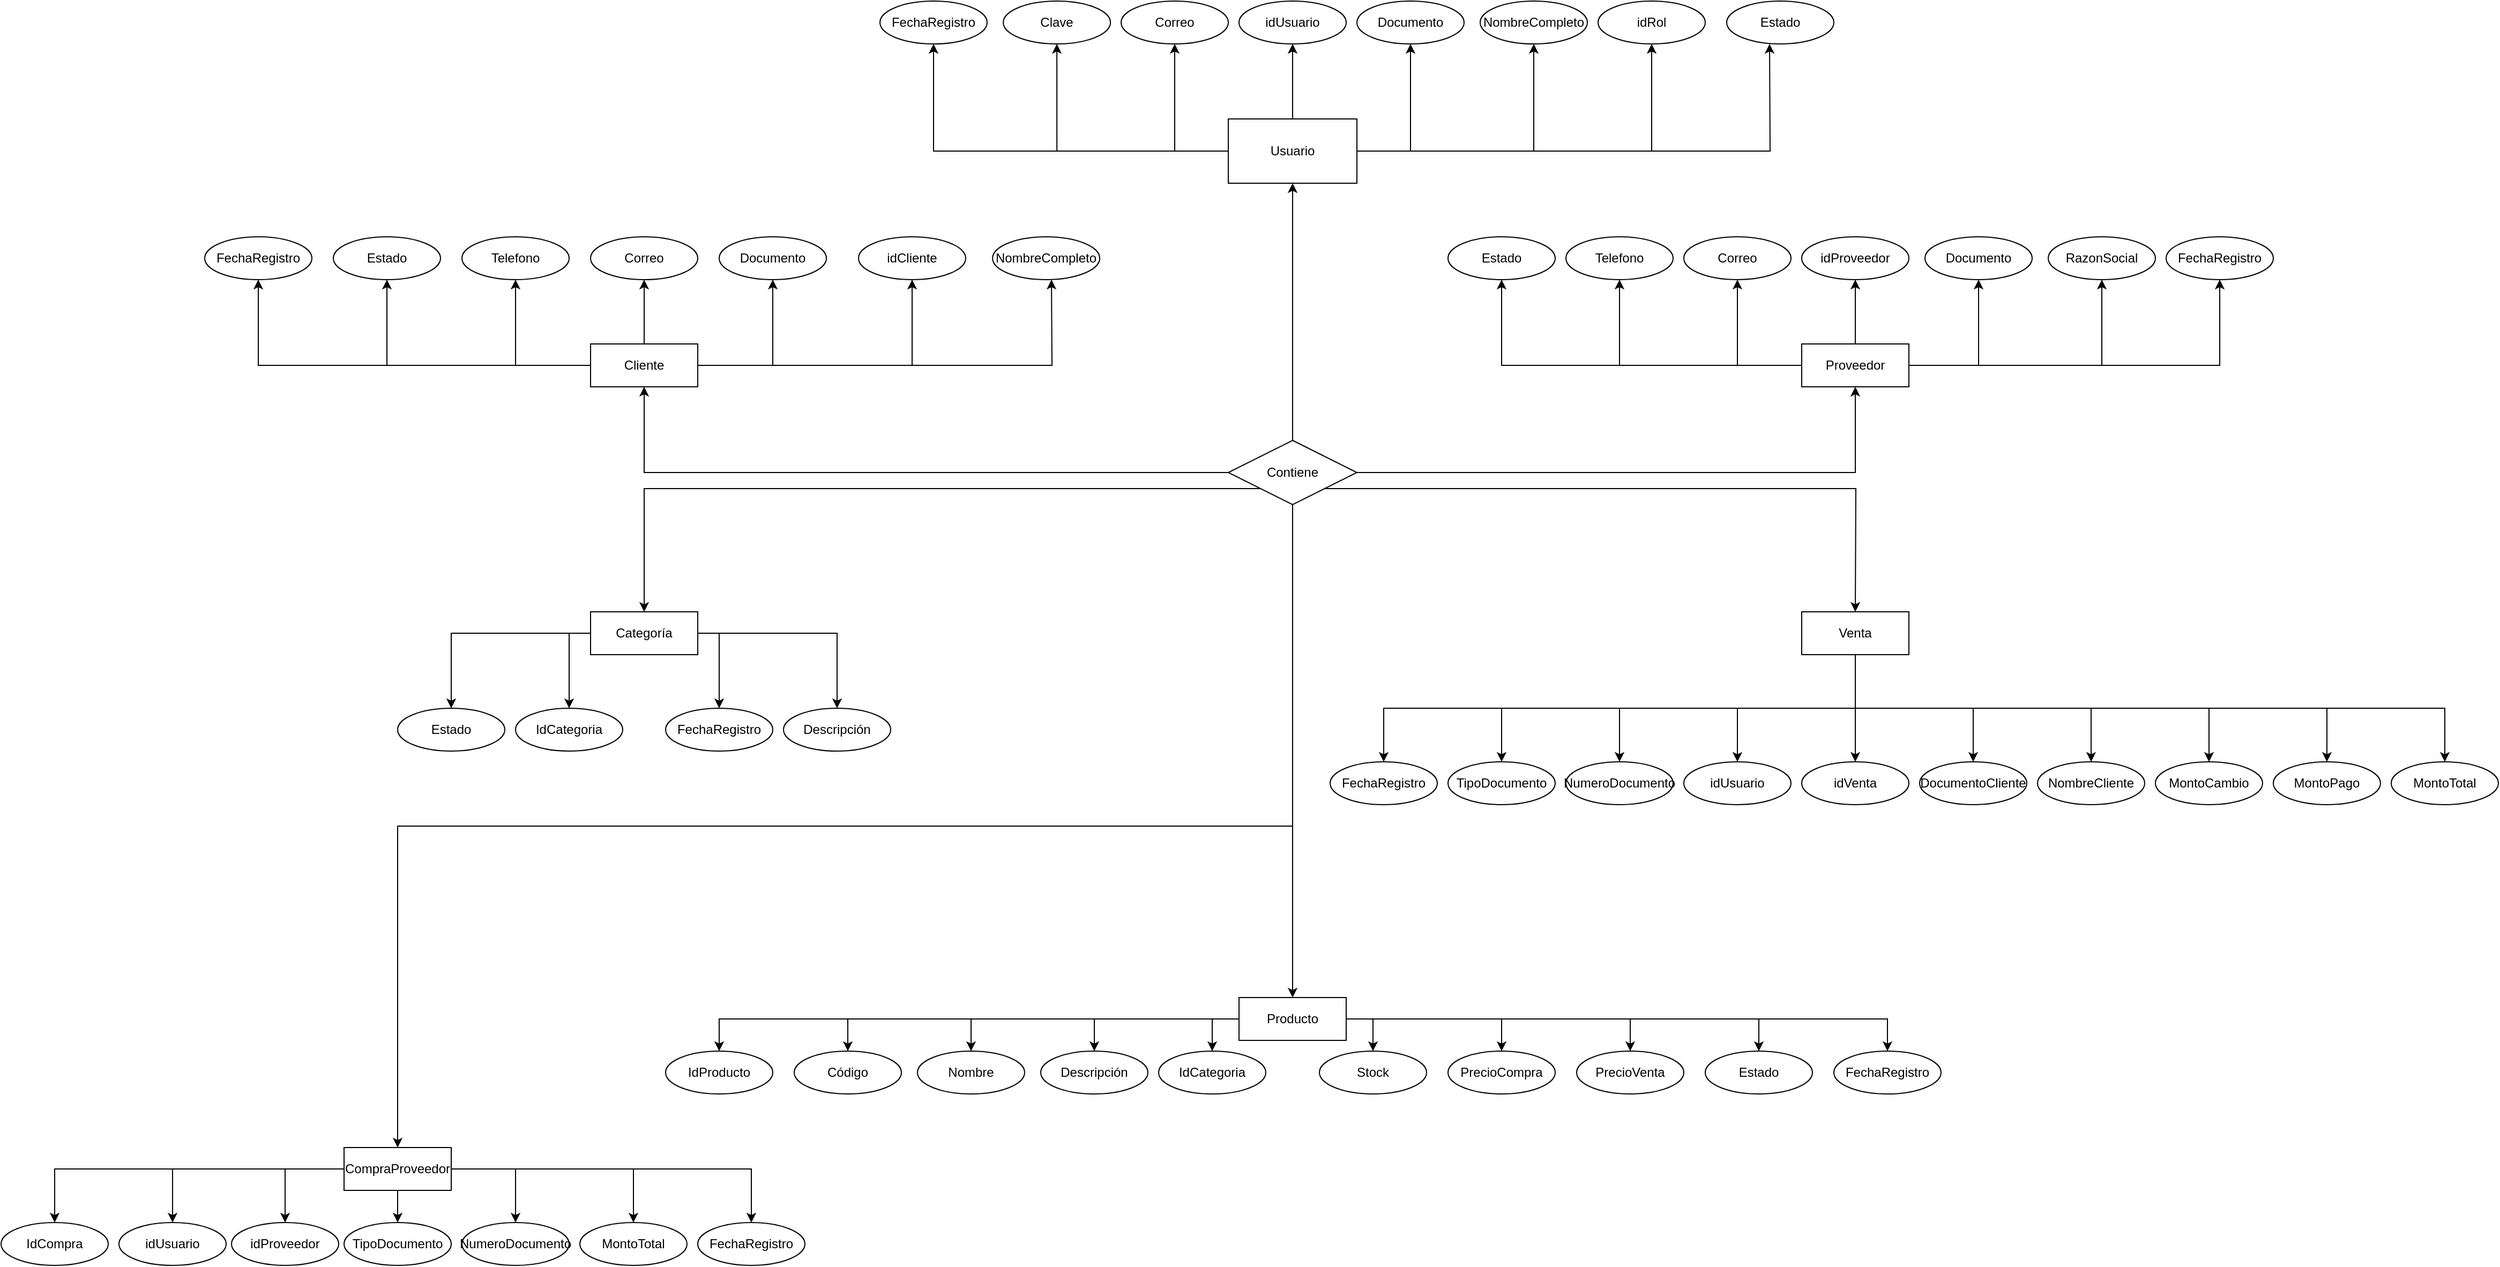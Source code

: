 <mxfile version="24.7.14">
  <diagram id="R2lEEEUBdFMjLlhIrx00" name="Page-1">
    <mxGraphModel grid="1" page="1" gridSize="10" guides="1" tooltips="1" connect="1" arrows="1" fold="1" pageScale="1" pageWidth="850" pageHeight="1100" math="0" shadow="0" extFonts="Permanent Marker^https://fonts.googleapis.com/css?family=Permanent+Marker">
      <root>
        <mxCell id="0" />
        <mxCell id="1" parent="0" />
        <mxCell id="zzIRKbBPDOLUtm7-fd6k-32" value="" style="edgeStyle=orthogonalEdgeStyle;rounded=0;orthogonalLoop=1;jettySize=auto;html=1;" edge="1" parent="1" source="zzIRKbBPDOLUtm7-fd6k-5" target="zzIRKbBPDOLUtm7-fd6k-26">
          <mxGeometry relative="1" as="geometry" />
        </mxCell>
        <mxCell id="zzIRKbBPDOLUtm7-fd6k-33" style="edgeStyle=orthogonalEdgeStyle;rounded=0;orthogonalLoop=1;jettySize=auto;html=1;entryX=0.5;entryY=1;entryDx=0;entryDy=0;" edge="1" parent="1" source="zzIRKbBPDOLUtm7-fd6k-5" target="zzIRKbBPDOLUtm7-fd6k-22">
          <mxGeometry relative="1" as="geometry" />
        </mxCell>
        <mxCell id="zzIRKbBPDOLUtm7-fd6k-34" style="edgeStyle=orthogonalEdgeStyle;rounded=0;orthogonalLoop=1;jettySize=auto;html=1;entryX=0.5;entryY=1;entryDx=0;entryDy=0;" edge="1" parent="1" source="zzIRKbBPDOLUtm7-fd6k-5" target="zzIRKbBPDOLUtm7-fd6k-14">
          <mxGeometry relative="1" as="geometry" />
        </mxCell>
        <mxCell id="zzIRKbBPDOLUtm7-fd6k-35" style="edgeStyle=orthogonalEdgeStyle;rounded=0;orthogonalLoop=1;jettySize=auto;html=1;entryX=0.5;entryY=1;entryDx=0;entryDy=0;" edge="1" parent="1" source="zzIRKbBPDOLUtm7-fd6k-5">
          <mxGeometry relative="1" as="geometry">
            <mxPoint x="210" y="-210" as="targetPoint" />
          </mxGeometry>
        </mxCell>
        <mxCell id="zzIRKbBPDOLUtm7-fd6k-36" style="edgeStyle=orthogonalEdgeStyle;rounded=0;orthogonalLoop=1;jettySize=auto;html=1;entryX=0.5;entryY=1;entryDx=0;entryDy=0;" edge="1" parent="1" source="zzIRKbBPDOLUtm7-fd6k-5" target="zzIRKbBPDOLUtm7-fd6k-28">
          <mxGeometry relative="1" as="geometry" />
        </mxCell>
        <mxCell id="zzIRKbBPDOLUtm7-fd6k-37" style="edgeStyle=orthogonalEdgeStyle;rounded=0;orthogonalLoop=1;jettySize=auto;html=1;exitX=0;exitY=0.5;exitDx=0;exitDy=0;entryX=0.5;entryY=1;entryDx=0;entryDy=0;" edge="1" parent="1" source="zzIRKbBPDOLUtm7-fd6k-5" target="zzIRKbBPDOLUtm7-fd6k-30">
          <mxGeometry relative="1" as="geometry" />
        </mxCell>
        <mxCell id="zzIRKbBPDOLUtm7-fd6k-38" style="edgeStyle=orthogonalEdgeStyle;rounded=0;orthogonalLoop=1;jettySize=auto;html=1;entryX=0.5;entryY=1;entryDx=0;entryDy=0;" edge="1" parent="1" source="zzIRKbBPDOLUtm7-fd6k-5" target="zzIRKbBPDOLUtm7-fd6k-31">
          <mxGeometry relative="1" as="geometry" />
        </mxCell>
        <mxCell id="zzIRKbBPDOLUtm7-fd6k-5" value="Cliente" style="whiteSpace=wrap;html=1;align=center;" vertex="1" parent="1">
          <mxGeometry x="-220" y="-150" width="100" height="40" as="geometry" />
        </mxCell>
        <mxCell id="zzIRKbBPDOLUtm7-fd6k-103" value="" style="edgeStyle=orthogonalEdgeStyle;rounded=0;orthogonalLoop=1;jettySize=auto;html=1;" edge="1" parent="1" source="zzIRKbBPDOLUtm7-fd6k-12" target="zzIRKbBPDOLUtm7-fd6k-58">
          <mxGeometry relative="1" as="geometry" />
        </mxCell>
        <mxCell id="zzIRKbBPDOLUtm7-fd6k-104" style="edgeStyle=orthogonalEdgeStyle;rounded=0;orthogonalLoop=1;jettySize=auto;html=1;entryX=0.5;entryY=1;entryDx=0;entryDy=0;" edge="1" parent="1" source="zzIRKbBPDOLUtm7-fd6k-12" target="zzIRKbBPDOLUtm7-fd6k-61">
          <mxGeometry relative="1" as="geometry" />
        </mxCell>
        <mxCell id="zzIRKbBPDOLUtm7-fd6k-105" style="edgeStyle=orthogonalEdgeStyle;rounded=0;orthogonalLoop=1;jettySize=auto;html=1;entryX=0.5;entryY=1;entryDx=0;entryDy=0;" edge="1" parent="1" source="zzIRKbBPDOLUtm7-fd6k-12" target="zzIRKbBPDOLUtm7-fd6k-62">
          <mxGeometry relative="1" as="geometry" />
        </mxCell>
        <mxCell id="zzIRKbBPDOLUtm7-fd6k-106" style="edgeStyle=orthogonalEdgeStyle;rounded=0;orthogonalLoop=1;jettySize=auto;html=1;entryX=0.5;entryY=1;entryDx=0;entryDy=0;" edge="1" parent="1" source="zzIRKbBPDOLUtm7-fd6k-12" target="zzIRKbBPDOLUtm7-fd6k-66">
          <mxGeometry relative="1" as="geometry" />
        </mxCell>
        <mxCell id="zzIRKbBPDOLUtm7-fd6k-107" style="edgeStyle=orthogonalEdgeStyle;rounded=0;orthogonalLoop=1;jettySize=auto;html=1;entryX=0.5;entryY=1;entryDx=0;entryDy=0;" edge="1" parent="1" source="zzIRKbBPDOLUtm7-fd6k-12" target="zzIRKbBPDOLUtm7-fd6k-63">
          <mxGeometry relative="1" as="geometry" />
        </mxCell>
        <mxCell id="zzIRKbBPDOLUtm7-fd6k-108" style="edgeStyle=orthogonalEdgeStyle;rounded=0;orthogonalLoop=1;jettySize=auto;html=1;entryX=0.5;entryY=1;entryDx=0;entryDy=0;" edge="1" parent="1" source="zzIRKbBPDOLUtm7-fd6k-12" target="zzIRKbBPDOLUtm7-fd6k-64">
          <mxGeometry relative="1" as="geometry" />
        </mxCell>
        <mxCell id="zzIRKbBPDOLUtm7-fd6k-109" style="edgeStyle=orthogonalEdgeStyle;rounded=0;orthogonalLoop=1;jettySize=auto;html=1;entryX=0.5;entryY=1;entryDx=0;entryDy=0;" edge="1" parent="1" source="zzIRKbBPDOLUtm7-fd6k-12" target="zzIRKbBPDOLUtm7-fd6k-65">
          <mxGeometry relative="1" as="geometry" />
        </mxCell>
        <mxCell id="zzIRKbBPDOLUtm7-fd6k-12" value="Proveedor" style="whiteSpace=wrap;html=1;align=center;" vertex="1" parent="1">
          <mxGeometry x="910" y="-150" width="100" height="40" as="geometry" />
        </mxCell>
        <mxCell id="zzIRKbBPDOLUtm7-fd6k-14" value="idCliente" style="ellipse;whiteSpace=wrap;html=1;align=center;" vertex="1" parent="1">
          <mxGeometry x="30" y="-250" width="100" height="40" as="geometry" />
        </mxCell>
        <mxCell id="zzIRKbBPDOLUtm7-fd6k-22" value="Documento" style="ellipse;whiteSpace=wrap;html=1;align=center;" vertex="1" parent="1">
          <mxGeometry x="-100" y="-250" width="100" height="40" as="geometry" />
        </mxCell>
        <mxCell id="zzIRKbBPDOLUtm7-fd6k-24" value="NombreCompleto" style="ellipse;whiteSpace=wrap;html=1;align=center;" vertex="1" parent="1">
          <mxGeometry x="155.06" y="-250" width="100" height="40" as="geometry" />
        </mxCell>
        <mxCell id="zzIRKbBPDOLUtm7-fd6k-26" value="Correo" style="ellipse;whiteSpace=wrap;html=1;align=center;" vertex="1" parent="1">
          <mxGeometry x="-220" y="-250" width="100" height="40" as="geometry" />
        </mxCell>
        <mxCell id="zzIRKbBPDOLUtm7-fd6k-28" value="Telefono" style="ellipse;whiteSpace=wrap;html=1;align=center;" vertex="1" parent="1">
          <mxGeometry x="-340" y="-250" width="100" height="40" as="geometry" />
        </mxCell>
        <mxCell id="zzIRKbBPDOLUtm7-fd6k-30" value="Estado" style="ellipse;whiteSpace=wrap;html=1;align=center;" vertex="1" parent="1">
          <mxGeometry x="-460" y="-250" width="100" height="40" as="geometry" />
        </mxCell>
        <mxCell id="zzIRKbBPDOLUtm7-fd6k-31" value="FechaRegistro" style="ellipse;whiteSpace=wrap;html=1;align=center;" vertex="1" parent="1">
          <mxGeometry x="-580" y="-250" width="100" height="40" as="geometry" />
        </mxCell>
        <mxCell id="zzIRKbBPDOLUtm7-fd6k-43" style="edgeStyle=orthogonalEdgeStyle;rounded=0;orthogonalLoop=1;jettySize=auto;html=1;exitX=0.5;exitY=0;exitDx=0;exitDy=0;entryX=0.5;entryY=1;entryDx=0;entryDy=0;" edge="1" parent="1" source="zzIRKbBPDOLUtm7-fd6k-40" target="zzIRKbBPDOLUtm7-fd6k-42">
          <mxGeometry relative="1" as="geometry" />
        </mxCell>
        <mxCell id="zzIRKbBPDOLUtm7-fd6k-51" style="edgeStyle=orthogonalEdgeStyle;rounded=0;orthogonalLoop=1;jettySize=auto;html=1;exitX=1;exitY=0.5;exitDx=0;exitDy=0;entryX=0.5;entryY=1;entryDx=0;entryDy=0;" edge="1" parent="1" source="zzIRKbBPDOLUtm7-fd6k-40" target="zzIRKbBPDOLUtm7-fd6k-44">
          <mxGeometry relative="1" as="geometry" />
        </mxCell>
        <mxCell id="zzIRKbBPDOLUtm7-fd6k-52" style="edgeStyle=orthogonalEdgeStyle;rounded=0;orthogonalLoop=1;jettySize=auto;html=1;entryX=0.5;entryY=1;entryDx=0;entryDy=0;" edge="1" parent="1" source="zzIRKbBPDOLUtm7-fd6k-40" target="zzIRKbBPDOLUtm7-fd6k-45">
          <mxGeometry relative="1" as="geometry" />
        </mxCell>
        <mxCell id="zzIRKbBPDOLUtm7-fd6k-53" style="edgeStyle=orthogonalEdgeStyle;rounded=0;orthogonalLoop=1;jettySize=auto;html=1;entryX=0.5;entryY=1;entryDx=0;entryDy=0;" edge="1" parent="1" source="zzIRKbBPDOLUtm7-fd6k-40" target="zzIRKbBPDOLUtm7-fd6k-48">
          <mxGeometry relative="1" as="geometry" />
        </mxCell>
        <mxCell id="zzIRKbBPDOLUtm7-fd6k-54" style="edgeStyle=orthogonalEdgeStyle;rounded=0;orthogonalLoop=1;jettySize=auto;html=1;entryX=0.5;entryY=1;entryDx=0;entryDy=0;" edge="1" parent="1" source="zzIRKbBPDOLUtm7-fd6k-40">
          <mxGeometry relative="1" as="geometry">
            <mxPoint x="880" y="-430" as="targetPoint" />
          </mxGeometry>
        </mxCell>
        <mxCell id="zzIRKbBPDOLUtm7-fd6k-55" style="edgeStyle=orthogonalEdgeStyle;rounded=0;orthogonalLoop=1;jettySize=auto;html=1;exitX=0;exitY=0.5;exitDx=0;exitDy=0;entryX=0.5;entryY=1;entryDx=0;entryDy=0;" edge="1" parent="1" source="zzIRKbBPDOLUtm7-fd6k-40" target="zzIRKbBPDOLUtm7-fd6k-46">
          <mxGeometry relative="1" as="geometry" />
        </mxCell>
        <mxCell id="zzIRKbBPDOLUtm7-fd6k-56" style="edgeStyle=orthogonalEdgeStyle;rounded=0;orthogonalLoop=1;jettySize=auto;html=1;exitX=0;exitY=0.5;exitDx=0;exitDy=0;entryX=0.5;entryY=1;entryDx=0;entryDy=0;" edge="1" parent="1" source="zzIRKbBPDOLUtm7-fd6k-40" target="zzIRKbBPDOLUtm7-fd6k-47">
          <mxGeometry relative="1" as="geometry" />
        </mxCell>
        <mxCell id="zzIRKbBPDOLUtm7-fd6k-57" style="edgeStyle=orthogonalEdgeStyle;rounded=0;orthogonalLoop=1;jettySize=auto;html=1;entryX=0.5;entryY=1;entryDx=0;entryDy=0;" edge="1" parent="1" source="zzIRKbBPDOLUtm7-fd6k-40" target="zzIRKbBPDOLUtm7-fd6k-50">
          <mxGeometry relative="1" as="geometry" />
        </mxCell>
        <mxCell id="zzIRKbBPDOLUtm7-fd6k-40" value="Usuario" style="rounded=0;whiteSpace=wrap;html=1;" vertex="1" parent="1">
          <mxGeometry x="375" y="-360" width="120" height="60" as="geometry" />
        </mxCell>
        <mxCell id="zzIRKbBPDOLUtm7-fd6k-42" value="idUsuario" style="ellipse;whiteSpace=wrap;html=1;align=center;" vertex="1" parent="1">
          <mxGeometry x="385" y="-470" width="100" height="40" as="geometry" />
        </mxCell>
        <mxCell id="zzIRKbBPDOLUtm7-fd6k-44" value="Documento" style="ellipse;whiteSpace=wrap;html=1;align=center;" vertex="1" parent="1">
          <mxGeometry x="495" y="-470" width="100" height="40" as="geometry" />
        </mxCell>
        <mxCell id="zzIRKbBPDOLUtm7-fd6k-45" value="NombreCompleto" style="ellipse;whiteSpace=wrap;html=1;align=center;" vertex="1" parent="1">
          <mxGeometry x="610" y="-470" width="100" height="40" as="geometry" />
        </mxCell>
        <mxCell id="zzIRKbBPDOLUtm7-fd6k-46" value="Correo" style="ellipse;whiteSpace=wrap;html=1;align=center;" vertex="1" parent="1">
          <mxGeometry x="275" y="-470" width="100" height="40" as="geometry" />
        </mxCell>
        <mxCell id="zzIRKbBPDOLUtm7-fd6k-47" value="Clave" style="ellipse;whiteSpace=wrap;html=1;align=center;" vertex="1" parent="1">
          <mxGeometry x="165.06" y="-470" width="100" height="40" as="geometry" />
        </mxCell>
        <mxCell id="zzIRKbBPDOLUtm7-fd6k-48" value="idRol" style="ellipse;whiteSpace=wrap;html=1;align=center;" vertex="1" parent="1">
          <mxGeometry x="720" y="-470" width="100" height="40" as="geometry" />
        </mxCell>
        <mxCell id="zzIRKbBPDOLUtm7-fd6k-49" value="Estado" style="ellipse;whiteSpace=wrap;html=1;align=center;" vertex="1" parent="1">
          <mxGeometry x="840" y="-470" width="100" height="40" as="geometry" />
        </mxCell>
        <mxCell id="zzIRKbBPDOLUtm7-fd6k-50" value="FechaRegistro" style="ellipse;whiteSpace=wrap;html=1;align=center;" vertex="1" parent="1">
          <mxGeometry x="50" y="-470" width="100" height="40" as="geometry" />
        </mxCell>
        <mxCell id="zzIRKbBPDOLUtm7-fd6k-58" value="idProveedor" style="ellipse;whiteSpace=wrap;html=1;align=center;" vertex="1" parent="1">
          <mxGeometry x="910" y="-250" width="100" height="40" as="geometry" />
        </mxCell>
        <mxCell id="zzIRKbBPDOLUtm7-fd6k-61" value="Documento" style="ellipse;whiteSpace=wrap;html=1;align=center;" vertex="1" parent="1">
          <mxGeometry x="1025" y="-250" width="100" height="40" as="geometry" />
        </mxCell>
        <mxCell id="zzIRKbBPDOLUtm7-fd6k-62" value="RazonSocial" style="ellipse;whiteSpace=wrap;html=1;align=center;" vertex="1" parent="1">
          <mxGeometry x="1140" y="-250" width="100" height="40" as="geometry" />
        </mxCell>
        <mxCell id="zzIRKbBPDOLUtm7-fd6k-63" value="Correo" style="ellipse;whiteSpace=wrap;html=1;align=center;" vertex="1" parent="1">
          <mxGeometry x="800" y="-250" width="100" height="40" as="geometry" />
        </mxCell>
        <mxCell id="zzIRKbBPDOLUtm7-fd6k-64" value="Telefono" style="ellipse;whiteSpace=wrap;html=1;align=center;" vertex="1" parent="1">
          <mxGeometry x="690" y="-250" width="100" height="40" as="geometry" />
        </mxCell>
        <mxCell id="zzIRKbBPDOLUtm7-fd6k-65" value="Estado" style="ellipse;whiteSpace=wrap;html=1;align=center;" vertex="1" parent="1">
          <mxGeometry x="580" y="-250" width="100" height="40" as="geometry" />
        </mxCell>
        <mxCell id="zzIRKbBPDOLUtm7-fd6k-66" value="FechaRegistro" style="ellipse;whiteSpace=wrap;html=1;align=center;" vertex="1" parent="1">
          <mxGeometry x="1250" y="-250" width="100" height="40" as="geometry" />
        </mxCell>
        <mxCell id="zzIRKbBPDOLUtm7-fd6k-76" style="edgeStyle=orthogonalEdgeStyle;rounded=0;orthogonalLoop=1;jettySize=auto;html=1;entryX=0.5;entryY=1;entryDx=0;entryDy=0;" edge="1" parent="1" source="zzIRKbBPDOLUtm7-fd6k-73" target="zzIRKbBPDOLUtm7-fd6k-5">
          <mxGeometry relative="1" as="geometry" />
        </mxCell>
        <mxCell id="zzIRKbBPDOLUtm7-fd6k-78" style="edgeStyle=orthogonalEdgeStyle;rounded=0;orthogonalLoop=1;jettySize=auto;html=1;exitX=0.5;exitY=0;exitDx=0;exitDy=0;entryX=0.5;entryY=1;entryDx=0;entryDy=0;" edge="1" parent="1" source="zzIRKbBPDOLUtm7-fd6k-73" target="zzIRKbBPDOLUtm7-fd6k-40">
          <mxGeometry relative="1" as="geometry" />
        </mxCell>
        <mxCell id="zzIRKbBPDOLUtm7-fd6k-94" style="edgeStyle=orthogonalEdgeStyle;rounded=0;orthogonalLoop=1;jettySize=auto;html=1;entryX=0.5;entryY=1;entryDx=0;entryDy=0;" edge="1" parent="1" source="zzIRKbBPDOLUtm7-fd6k-73" target="zzIRKbBPDOLUtm7-fd6k-12">
          <mxGeometry relative="1" as="geometry" />
        </mxCell>
        <mxCell id="bhLm6DdJhXgEGIZ7W5pc-1" style="edgeStyle=orthogonalEdgeStyle;rounded=0;orthogonalLoop=1;jettySize=auto;html=1;exitX=1;exitY=1;exitDx=0;exitDy=0;" edge="1" parent="1" source="zzIRKbBPDOLUtm7-fd6k-73">
          <mxGeometry relative="1" as="geometry">
            <mxPoint x="960.0" y="100.0" as="targetPoint" />
          </mxGeometry>
        </mxCell>
        <mxCell id="3UG_Vdnqo0wrHl0kHw0I-7" style="edgeStyle=orthogonalEdgeStyle;rounded=0;orthogonalLoop=1;jettySize=auto;html=1;exitX=0;exitY=1;exitDx=0;exitDy=0;entryX=0.5;entryY=0;entryDx=0;entryDy=0;" edge="1" parent="1" source="zzIRKbBPDOLUtm7-fd6k-73" target="3UG_Vdnqo0wrHl0kHw0I-5">
          <mxGeometry relative="1" as="geometry" />
        </mxCell>
        <mxCell id="3UG_Vdnqo0wrHl0kHw0I-17" style="edgeStyle=orthogonalEdgeStyle;rounded=0;orthogonalLoop=1;jettySize=auto;html=1;exitX=0.5;exitY=1;exitDx=0;exitDy=0;" edge="1" parent="1" source="zzIRKbBPDOLUtm7-fd6k-73" target="3UG_Vdnqo0wrHl0kHw0I-16">
          <mxGeometry relative="1" as="geometry" />
        </mxCell>
        <mxCell id="3UG_Vdnqo0wrHl0kHw0I-43" style="edgeStyle=orthogonalEdgeStyle;rounded=0;orthogonalLoop=1;jettySize=auto;html=1;exitX=0.5;exitY=1;exitDx=0;exitDy=0;" edge="1" parent="1" source="zzIRKbBPDOLUtm7-fd6k-73" target="3UG_Vdnqo0wrHl0kHw0I-39">
          <mxGeometry relative="1" as="geometry" />
        </mxCell>
        <mxCell id="zzIRKbBPDOLUtm7-fd6k-73" value="Contiene" style="shape=rhombus;perimeter=rhombusPerimeter;whiteSpace=wrap;html=1;align=center;" vertex="1" parent="1">
          <mxGeometry x="375" y="-60" width="120" height="60" as="geometry" />
        </mxCell>
        <mxCell id="bhLm6DdJhXgEGIZ7W5pc-11" style="edgeStyle=orthogonalEdgeStyle;rounded=0;orthogonalLoop=1;jettySize=auto;html=1;exitX=0.5;exitY=1;exitDx=0;exitDy=0;entryX=0.5;entryY=0;entryDx=0;entryDy=0;" edge="1" parent="1" source="bhLm6DdJhXgEGIZ7W5pc-2" target="bhLm6DdJhXgEGIZ7W5pc-3">
          <mxGeometry relative="1" as="geometry" />
        </mxCell>
        <mxCell id="bhLm6DdJhXgEGIZ7W5pc-13" style="edgeStyle=orthogonalEdgeStyle;rounded=0;orthogonalLoop=1;jettySize=auto;html=1;exitX=0.5;exitY=1;exitDx=0;exitDy=0;entryX=0.5;entryY=0;entryDx=0;entryDy=0;" edge="1" parent="1" source="bhLm6DdJhXgEGIZ7W5pc-2" target="bhLm6DdJhXgEGIZ7W5pc-5">
          <mxGeometry relative="1" as="geometry" />
        </mxCell>
        <mxCell id="bhLm6DdJhXgEGIZ7W5pc-14" style="edgeStyle=orthogonalEdgeStyle;rounded=0;orthogonalLoop=1;jettySize=auto;html=1;exitX=0.5;exitY=1;exitDx=0;exitDy=0;entryX=0.5;entryY=0;entryDx=0;entryDy=0;" edge="1" parent="1" source="bhLm6DdJhXgEGIZ7W5pc-2" target="bhLm6DdJhXgEGIZ7W5pc-8">
          <mxGeometry relative="1" as="geometry" />
        </mxCell>
        <mxCell id="bhLm6DdJhXgEGIZ7W5pc-15" style="edgeStyle=orthogonalEdgeStyle;rounded=0;orthogonalLoop=1;jettySize=auto;html=1;exitX=0.5;exitY=1;exitDx=0;exitDy=0;entryX=0.5;entryY=0;entryDx=0;entryDy=0;" edge="1" parent="1" source="bhLm6DdJhXgEGIZ7W5pc-2" target="bhLm6DdJhXgEGIZ7W5pc-10">
          <mxGeometry relative="1" as="geometry" />
        </mxCell>
        <mxCell id="bhLm6DdJhXgEGIZ7W5pc-17" style="edgeStyle=orthogonalEdgeStyle;rounded=0;orthogonalLoop=1;jettySize=auto;html=1;exitX=0.5;exitY=1;exitDx=0;exitDy=0;entryX=0.5;entryY=0;entryDx=0;entryDy=0;" edge="1" parent="1" source="bhLm6DdJhXgEGIZ7W5pc-2" target="bhLm6DdJhXgEGIZ7W5pc-16">
          <mxGeometry relative="1" as="geometry" />
        </mxCell>
        <mxCell id="bhLm6DdJhXgEGIZ7W5pc-19" style="edgeStyle=orthogonalEdgeStyle;rounded=0;orthogonalLoop=1;jettySize=auto;html=1;exitX=0.5;exitY=1;exitDx=0;exitDy=0;" edge="1" parent="1" source="bhLm6DdJhXgEGIZ7W5pc-2" target="bhLm6DdJhXgEGIZ7W5pc-18">
          <mxGeometry relative="1" as="geometry" />
        </mxCell>
        <mxCell id="bhLm6DdJhXgEGIZ7W5pc-21" style="edgeStyle=orthogonalEdgeStyle;rounded=0;orthogonalLoop=1;jettySize=auto;html=1;exitX=0.5;exitY=1;exitDx=0;exitDy=0;entryX=0.5;entryY=0;entryDx=0;entryDy=0;" edge="1" parent="1" source="bhLm6DdJhXgEGIZ7W5pc-2" target="bhLm6DdJhXgEGIZ7W5pc-20">
          <mxGeometry relative="1" as="geometry" />
        </mxCell>
        <mxCell id="bhLm6DdJhXgEGIZ7W5pc-25" style="edgeStyle=orthogonalEdgeStyle;rounded=0;orthogonalLoop=1;jettySize=auto;html=1;exitX=0.5;exitY=1;exitDx=0;exitDy=0;entryX=0.5;entryY=0;entryDx=0;entryDy=0;" edge="1" parent="1" source="bhLm6DdJhXgEGIZ7W5pc-2" target="bhLm6DdJhXgEGIZ7W5pc-24">
          <mxGeometry relative="1" as="geometry" />
        </mxCell>
        <mxCell id="bhLm6DdJhXgEGIZ7W5pc-26" style="edgeStyle=orthogonalEdgeStyle;rounded=0;orthogonalLoop=1;jettySize=auto;html=1;exitX=0.5;exitY=1;exitDx=0;exitDy=0;entryX=0.5;entryY=0;entryDx=0;entryDy=0;" edge="1" parent="1" source="bhLm6DdJhXgEGIZ7W5pc-2" target="bhLm6DdJhXgEGIZ7W5pc-23">
          <mxGeometry relative="1" as="geometry" />
        </mxCell>
        <mxCell id="bhLm6DdJhXgEGIZ7W5pc-28" style="edgeStyle=orthogonalEdgeStyle;rounded=0;orthogonalLoop=1;jettySize=auto;html=1;exitX=0.5;exitY=1;exitDx=0;exitDy=0;entryX=0.5;entryY=0;entryDx=0;entryDy=0;" edge="1" parent="1" source="bhLm6DdJhXgEGIZ7W5pc-2" target="bhLm6DdJhXgEGIZ7W5pc-27">
          <mxGeometry relative="1" as="geometry" />
        </mxCell>
        <mxCell id="bhLm6DdJhXgEGIZ7W5pc-2" value="Venta" style="whiteSpace=wrap;html=1;align=center;" vertex="1" parent="1">
          <mxGeometry x="910" y="100" width="100" height="40" as="geometry" />
        </mxCell>
        <mxCell id="3UG_Vdnqo0wrHl0kHw0I-10" style="edgeStyle=orthogonalEdgeStyle;rounded=0;orthogonalLoop=1;jettySize=auto;html=1;exitX=1;exitY=0.5;exitDx=0;exitDy=0;" edge="1" parent="1" source="3UG_Vdnqo0wrHl0kHw0I-5" target="3UG_Vdnqo0wrHl0kHw0I-9">
          <mxGeometry relative="1" as="geometry" />
        </mxCell>
        <mxCell id="3UG_Vdnqo0wrHl0kHw0I-12" style="edgeStyle=orthogonalEdgeStyle;rounded=0;orthogonalLoop=1;jettySize=auto;html=1;exitX=0;exitY=0.5;exitDx=0;exitDy=0;" edge="1" parent="1" source="3UG_Vdnqo0wrHl0kHw0I-5" target="3UG_Vdnqo0wrHl0kHw0I-11">
          <mxGeometry relative="1" as="geometry" />
        </mxCell>
        <mxCell id="3UG_Vdnqo0wrHl0kHw0I-14" style="edgeStyle=orthogonalEdgeStyle;rounded=0;orthogonalLoop=1;jettySize=auto;html=1;exitX=1;exitY=0.5;exitDx=0;exitDy=0;entryX=0.5;entryY=0;entryDx=0;entryDy=0;" edge="1" parent="1" source="3UG_Vdnqo0wrHl0kHw0I-5" target="3UG_Vdnqo0wrHl0kHw0I-13">
          <mxGeometry relative="1" as="geometry" />
        </mxCell>
        <mxCell id="3UG_Vdnqo0wrHl0kHw0I-15" style="edgeStyle=orthogonalEdgeStyle;rounded=0;orthogonalLoop=1;jettySize=auto;html=1;exitX=0;exitY=0.5;exitDx=0;exitDy=0;" edge="1" parent="1" source="3UG_Vdnqo0wrHl0kHw0I-5" target="3UG_Vdnqo0wrHl0kHw0I-6">
          <mxGeometry relative="1" as="geometry" />
        </mxCell>
        <mxCell id="3UG_Vdnqo0wrHl0kHw0I-5" value="Categoría" style="whiteSpace=wrap;html=1;align=center;" vertex="1" parent="1">
          <mxGeometry x="-220" y="100" width="100" height="40" as="geometry" />
        </mxCell>
        <mxCell id="bhLm6DdJhXgEGIZ7W5pc-5" value="DocumentoCliente" style="ellipse;whiteSpace=wrap;html=1;align=center;" vertex="1" parent="1">
          <mxGeometry x="1020" y="240" width="100" height="40" as="geometry" />
        </mxCell>
        <mxCell id="bhLm6DdJhXgEGIZ7W5pc-8" value="TipoDocumento" style="ellipse;whiteSpace=wrap;html=1;align=center;" vertex="1" parent="1">
          <mxGeometry x="580" y="240" width="100" height="40" as="geometry" />
        </mxCell>
        <mxCell id="bhLm6DdJhXgEGIZ7W5pc-3" value="idVenta" style="ellipse;whiteSpace=wrap;html=1;align=center;" vertex="1" parent="1">
          <mxGeometry x="910" y="240" width="100" height="40" as="geometry" />
        </mxCell>
        <mxCell id="3UG_Vdnqo0wrHl0kHw0I-6" value="IdCategoria" style="ellipse;whiteSpace=wrap;html=1;align=center;" vertex="1" parent="1">
          <mxGeometry x="-290.0" y="190" width="100" height="40" as="geometry" />
        </mxCell>
        <mxCell id="bhLm6DdJhXgEGIZ7W5pc-10" value="idUsuario" style="ellipse;whiteSpace=wrap;html=1;align=center;" vertex="1" parent="1">
          <mxGeometry x="800" y="240" width="100" height="40" as="geometry" />
        </mxCell>
        <mxCell id="bhLm6DdJhXgEGIZ7W5pc-16" value="NumeroDocumento" style="ellipse;whiteSpace=wrap;html=1;align=center;" vertex="1" parent="1">
          <mxGeometry x="690" y="240" width="100" height="40" as="geometry" />
        </mxCell>
        <mxCell id="3UG_Vdnqo0wrHl0kHw0I-9" value="Descripción" style="ellipse;whiteSpace=wrap;html=1;align=center;" vertex="1" parent="1">
          <mxGeometry x="-40.0" y="190" width="100" height="40" as="geometry" />
        </mxCell>
        <mxCell id="bhLm6DdJhXgEGIZ7W5pc-18" value="NombreCliente" style="ellipse;whiteSpace=wrap;html=1;align=center;" vertex="1" parent="1">
          <mxGeometry x="1130" y="240" width="100" height="40" as="geometry" />
        </mxCell>
        <mxCell id="3UG_Vdnqo0wrHl0kHw0I-11" value="Estado" style="ellipse;whiteSpace=wrap;html=1;align=center;" vertex="1" parent="1">
          <mxGeometry x="-400.0" y="190" width="100" height="40" as="geometry" />
        </mxCell>
        <mxCell id="bhLm6DdJhXgEGIZ7W5pc-24" value="FechaRegistro" style="ellipse;whiteSpace=wrap;html=1;align=center;" vertex="1" parent="1">
          <mxGeometry x="470" y="240" width="100" height="40" as="geometry" />
        </mxCell>
        <mxCell id="3UG_Vdnqo0wrHl0kHw0I-13" value="FechaRegistro" style="ellipse;whiteSpace=wrap;html=1;align=center;" vertex="1" parent="1">
          <mxGeometry x="-150.0" y="190" width="100" height="40" as="geometry" />
        </mxCell>
        <mxCell id="bhLm6DdJhXgEGIZ7W5pc-23" value="MontoTotal" style="ellipse;whiteSpace=wrap;html=1;align=center;" vertex="1" parent="1">
          <mxGeometry x="1460" y="240" width="100" height="40" as="geometry" />
        </mxCell>
        <mxCell id="bhLm6DdJhXgEGIZ7W5pc-20" value="MontoPago" style="ellipse;whiteSpace=wrap;html=1;align=center;" vertex="1" parent="1">
          <mxGeometry x="1350" y="240" width="100" height="40" as="geometry" />
        </mxCell>
        <mxCell id="3UG_Vdnqo0wrHl0kHw0I-19" style="edgeStyle=orthogonalEdgeStyle;rounded=0;orthogonalLoop=1;jettySize=auto;html=1;exitX=0;exitY=0.5;exitDx=0;exitDy=0;" edge="1" parent="1" source="3UG_Vdnqo0wrHl0kHw0I-16" target="3UG_Vdnqo0wrHl0kHw0I-18">
          <mxGeometry relative="1" as="geometry" />
        </mxCell>
        <mxCell id="3UG_Vdnqo0wrHl0kHw0I-21" style="edgeStyle=orthogonalEdgeStyle;rounded=0;orthogonalLoop=1;jettySize=auto;html=1;exitX=0;exitY=0.5;exitDx=0;exitDy=0;" edge="1" parent="1" source="3UG_Vdnqo0wrHl0kHw0I-16" target="3UG_Vdnqo0wrHl0kHw0I-20">
          <mxGeometry relative="1" as="geometry" />
        </mxCell>
        <mxCell id="3UG_Vdnqo0wrHl0kHw0I-23" style="edgeStyle=orthogonalEdgeStyle;rounded=0;orthogonalLoop=1;jettySize=auto;html=1;exitX=0;exitY=0.5;exitDx=0;exitDy=0;" edge="1" parent="1" source="3UG_Vdnqo0wrHl0kHw0I-16" target="3UG_Vdnqo0wrHl0kHw0I-22">
          <mxGeometry relative="1" as="geometry" />
        </mxCell>
        <mxCell id="3UG_Vdnqo0wrHl0kHw0I-26" style="edgeStyle=orthogonalEdgeStyle;rounded=0;orthogonalLoop=1;jettySize=auto;html=1;exitX=0;exitY=0.5;exitDx=0;exitDy=0;" edge="1" parent="1" source="3UG_Vdnqo0wrHl0kHw0I-16" target="3UG_Vdnqo0wrHl0kHw0I-24">
          <mxGeometry relative="1" as="geometry" />
        </mxCell>
        <mxCell id="3UG_Vdnqo0wrHl0kHw0I-29" style="edgeStyle=orthogonalEdgeStyle;rounded=0;orthogonalLoop=1;jettySize=auto;html=1;exitX=1;exitY=0.5;exitDx=0;exitDy=0;" edge="1" parent="1" source="3UG_Vdnqo0wrHl0kHw0I-16" target="3UG_Vdnqo0wrHl0kHw0I-28">
          <mxGeometry relative="1" as="geometry" />
        </mxCell>
        <mxCell id="3UG_Vdnqo0wrHl0kHw0I-31" style="edgeStyle=orthogonalEdgeStyle;rounded=0;orthogonalLoop=1;jettySize=auto;html=1;exitX=1;exitY=0.5;exitDx=0;exitDy=0;" edge="1" parent="1" source="3UG_Vdnqo0wrHl0kHw0I-16" target="3UG_Vdnqo0wrHl0kHw0I-30">
          <mxGeometry relative="1" as="geometry" />
        </mxCell>
        <mxCell id="3UG_Vdnqo0wrHl0kHw0I-33" style="edgeStyle=orthogonalEdgeStyle;rounded=0;orthogonalLoop=1;jettySize=auto;html=1;exitX=1;exitY=0.5;exitDx=0;exitDy=0;" edge="1" parent="1" source="3UG_Vdnqo0wrHl0kHw0I-16" target="3UG_Vdnqo0wrHl0kHw0I-32">
          <mxGeometry relative="1" as="geometry" />
        </mxCell>
        <mxCell id="3UG_Vdnqo0wrHl0kHw0I-35" style="edgeStyle=orthogonalEdgeStyle;rounded=0;orthogonalLoop=1;jettySize=auto;html=1;exitX=1;exitY=0.5;exitDx=0;exitDy=0;" edge="1" parent="1" source="3UG_Vdnqo0wrHl0kHw0I-16" target="3UG_Vdnqo0wrHl0kHw0I-34">
          <mxGeometry relative="1" as="geometry" />
        </mxCell>
        <mxCell id="3UG_Vdnqo0wrHl0kHw0I-37" style="edgeStyle=orthogonalEdgeStyle;rounded=0;orthogonalLoop=1;jettySize=auto;html=1;exitX=1;exitY=0.5;exitDx=0;exitDy=0;" edge="1" parent="1" source="3UG_Vdnqo0wrHl0kHw0I-16" target="3UG_Vdnqo0wrHl0kHw0I-36">
          <mxGeometry relative="1" as="geometry" />
        </mxCell>
        <mxCell id="3UG_Vdnqo0wrHl0kHw0I-38" style="edgeStyle=orthogonalEdgeStyle;rounded=0;orthogonalLoop=1;jettySize=auto;html=1;exitX=0;exitY=0.5;exitDx=0;exitDy=0;" edge="1" parent="1" source="3UG_Vdnqo0wrHl0kHw0I-16" target="3UG_Vdnqo0wrHl0kHw0I-25">
          <mxGeometry relative="1" as="geometry" />
        </mxCell>
        <mxCell id="3UG_Vdnqo0wrHl0kHw0I-16" value="Producto" style="whiteSpace=wrap;html=1;align=center;" vertex="1" parent="1">
          <mxGeometry x="385" y="460" width="100" height="40" as="geometry" />
        </mxCell>
        <mxCell id="bhLm6DdJhXgEGIZ7W5pc-27" value="MontoCambio" style="ellipse;whiteSpace=wrap;html=1;align=center;" vertex="1" parent="1">
          <mxGeometry x="1240" y="240" width="100" height="40" as="geometry" />
        </mxCell>
        <mxCell id="3UG_Vdnqo0wrHl0kHw0I-18" value="IdProducto" style="ellipse;whiteSpace=wrap;html=1;align=center;" vertex="1" parent="1">
          <mxGeometry x="-150.0" y="510" width="100" height="40" as="geometry" />
        </mxCell>
        <mxCell id="3UG_Vdnqo0wrHl0kHw0I-20" value="Código" style="ellipse;whiteSpace=wrap;html=1;align=center;" vertex="1" parent="1">
          <mxGeometry x="-30.0" y="510" width="100" height="40" as="geometry" />
        </mxCell>
        <mxCell id="3UG_Vdnqo0wrHl0kHw0I-22" value="Nombre" style="ellipse;whiteSpace=wrap;html=1;align=center;" vertex="1" parent="1">
          <mxGeometry x="85.0" y="510" width="100" height="40" as="geometry" />
        </mxCell>
        <mxCell id="3UG_Vdnqo0wrHl0kHw0I-24" value="Descripción" style="ellipse;whiteSpace=wrap;html=1;align=center;" vertex="1" parent="1">
          <mxGeometry x="200.0" y="510" width="100" height="40" as="geometry" />
        </mxCell>
        <mxCell id="3UG_Vdnqo0wrHl0kHw0I-25" value="IdCategoria" style="ellipse;whiteSpace=wrap;html=1;align=center;" vertex="1" parent="1">
          <mxGeometry x="310.0" y="510" width="100" height="40" as="geometry" />
        </mxCell>
        <mxCell id="3UG_Vdnqo0wrHl0kHw0I-28" value="Stock" style="ellipse;whiteSpace=wrap;html=1;align=center;" vertex="1" parent="1">
          <mxGeometry x="460" y="510" width="100" height="40" as="geometry" />
        </mxCell>
        <mxCell id="3UG_Vdnqo0wrHl0kHw0I-30" value="PrecioCompra" style="ellipse;whiteSpace=wrap;html=1;align=center;" vertex="1" parent="1">
          <mxGeometry x="580" y="510" width="100" height="40" as="geometry" />
        </mxCell>
        <mxCell id="3UG_Vdnqo0wrHl0kHw0I-32" value="PrecioVenta" style="ellipse;whiteSpace=wrap;html=1;align=center;" vertex="1" parent="1">
          <mxGeometry x="700" y="510" width="100" height="40" as="geometry" />
        </mxCell>
        <mxCell id="3UG_Vdnqo0wrHl0kHw0I-34" value="Estado" style="ellipse;whiteSpace=wrap;html=1;align=center;" vertex="1" parent="1">
          <mxGeometry x="820" y="510" width="100" height="40" as="geometry" />
        </mxCell>
        <mxCell id="3UG_Vdnqo0wrHl0kHw0I-36" value="FechaRegistro" style="ellipse;whiteSpace=wrap;html=1;align=center;" vertex="1" parent="1">
          <mxGeometry x="940" y="510" width="100" height="40" as="geometry" />
        </mxCell>
        <mxCell id="3UG_Vdnqo0wrHl0kHw0I-45" style="edgeStyle=orthogonalEdgeStyle;rounded=0;orthogonalLoop=1;jettySize=auto;html=1;exitX=0;exitY=0.5;exitDx=0;exitDy=0;" edge="1" parent="1" source="3UG_Vdnqo0wrHl0kHw0I-39" target="3UG_Vdnqo0wrHl0kHw0I-44">
          <mxGeometry relative="1" as="geometry" />
        </mxCell>
        <mxCell id="3UG_Vdnqo0wrHl0kHw0I-47" style="edgeStyle=orthogonalEdgeStyle;rounded=0;orthogonalLoop=1;jettySize=auto;html=1;exitX=0;exitY=0.5;exitDx=0;exitDy=0;" edge="1" parent="1" source="3UG_Vdnqo0wrHl0kHw0I-39" target="3UG_Vdnqo0wrHl0kHw0I-46">
          <mxGeometry relative="1" as="geometry" />
        </mxCell>
        <mxCell id="3UG_Vdnqo0wrHl0kHw0I-49" style="edgeStyle=orthogonalEdgeStyle;rounded=0;orthogonalLoop=1;jettySize=auto;html=1;exitX=0;exitY=0.5;exitDx=0;exitDy=0;" edge="1" parent="1" source="3UG_Vdnqo0wrHl0kHw0I-39" target="3UG_Vdnqo0wrHl0kHw0I-48">
          <mxGeometry relative="1" as="geometry" />
        </mxCell>
        <mxCell id="3UG_Vdnqo0wrHl0kHw0I-51" style="edgeStyle=orthogonalEdgeStyle;rounded=0;orthogonalLoop=1;jettySize=auto;html=1;exitX=0.5;exitY=1;exitDx=0;exitDy=0;" edge="1" parent="1" source="3UG_Vdnqo0wrHl0kHw0I-39" target="3UG_Vdnqo0wrHl0kHw0I-50">
          <mxGeometry relative="1" as="geometry" />
        </mxCell>
        <mxCell id="3UG_Vdnqo0wrHl0kHw0I-53" style="edgeStyle=orthogonalEdgeStyle;rounded=0;orthogonalLoop=1;jettySize=auto;html=1;exitX=1;exitY=0.5;exitDx=0;exitDy=0;" edge="1" parent="1" source="3UG_Vdnqo0wrHl0kHw0I-39" target="3UG_Vdnqo0wrHl0kHw0I-52">
          <mxGeometry relative="1" as="geometry" />
        </mxCell>
        <mxCell id="3UG_Vdnqo0wrHl0kHw0I-55" style="edgeStyle=orthogonalEdgeStyle;rounded=0;orthogonalLoop=1;jettySize=auto;html=1;exitX=1;exitY=0.5;exitDx=0;exitDy=0;" edge="1" parent="1" source="3UG_Vdnqo0wrHl0kHw0I-39" target="3UG_Vdnqo0wrHl0kHw0I-54">
          <mxGeometry relative="1" as="geometry" />
        </mxCell>
        <mxCell id="3UG_Vdnqo0wrHl0kHw0I-57" style="edgeStyle=orthogonalEdgeStyle;rounded=0;orthogonalLoop=1;jettySize=auto;html=1;exitX=1;exitY=0.5;exitDx=0;exitDy=0;" edge="1" parent="1" source="3UG_Vdnqo0wrHl0kHw0I-39" target="3UG_Vdnqo0wrHl0kHw0I-56">
          <mxGeometry relative="1" as="geometry" />
        </mxCell>
        <mxCell id="3UG_Vdnqo0wrHl0kHw0I-39" value="CompraProveedor" style="whiteSpace=wrap;html=1;align=center;" vertex="1" parent="1">
          <mxGeometry x="-450" y="600" width="100" height="40" as="geometry" />
        </mxCell>
        <mxCell id="3UG_Vdnqo0wrHl0kHw0I-44" value="IdCompra" style="ellipse;whiteSpace=wrap;html=1;align=center;" vertex="1" parent="1">
          <mxGeometry x="-770" y="670" width="100" height="40" as="geometry" />
        </mxCell>
        <mxCell id="3UG_Vdnqo0wrHl0kHw0I-46" value="idUsuario" style="ellipse;whiteSpace=wrap;html=1;align=center;" vertex="1" parent="1">
          <mxGeometry x="-660" y="670" width="100" height="40" as="geometry" />
        </mxCell>
        <mxCell id="3UG_Vdnqo0wrHl0kHw0I-48" value="idProveedor" style="ellipse;whiteSpace=wrap;html=1;align=center;" vertex="1" parent="1">
          <mxGeometry x="-555" y="670" width="100" height="40" as="geometry" />
        </mxCell>
        <mxCell id="3UG_Vdnqo0wrHl0kHw0I-50" value="TipoDocumento" style="ellipse;whiteSpace=wrap;html=1;align=center;" vertex="1" parent="1">
          <mxGeometry x="-450" y="670" width="100" height="40" as="geometry" />
        </mxCell>
        <mxCell id="3UG_Vdnqo0wrHl0kHw0I-52" value="NumeroDocumento" style="ellipse;whiteSpace=wrap;html=1;align=center;" vertex="1" parent="1">
          <mxGeometry x="-340" y="670" width="100" height="40" as="geometry" />
        </mxCell>
        <mxCell id="3UG_Vdnqo0wrHl0kHw0I-54" value="MontoTotal" style="ellipse;whiteSpace=wrap;html=1;align=center;" vertex="1" parent="1">
          <mxGeometry x="-230" y="670" width="100" height="40" as="geometry" />
        </mxCell>
        <mxCell id="3UG_Vdnqo0wrHl0kHw0I-56" value="FechaRegistro" style="ellipse;whiteSpace=wrap;html=1;align=center;" vertex="1" parent="1">
          <mxGeometry x="-120" y="670" width="100" height="40" as="geometry" />
        </mxCell>
      </root>
    </mxGraphModel>
  </diagram>
</mxfile>
